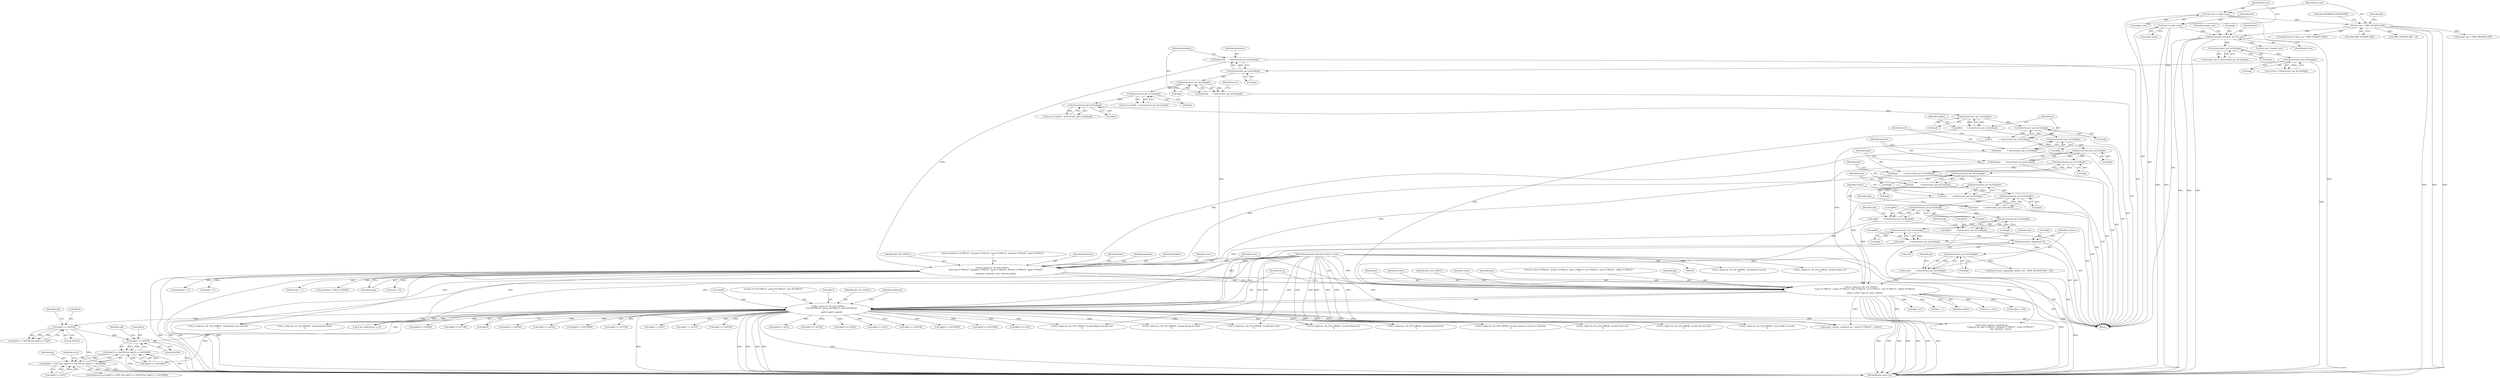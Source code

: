 digraph "0_FFmpeg_441026fcb13ac23aa10edc312bdacb6445a0ad06@array" {
"1000816" [label="(Call,rgb[1] == 0xFF00)"];
"1000311" [label="(Call,av_log(avctx, AV_LOG_DEBUG,\n           \"red %0\"PRIx32\", green %0\"PRIx32\", blue %0\"PRIx32\"\n\",\n           rgb[0], rgb[1], rgb[2]))"];
"1000301" [label="(Call,av_log(avctx, AV_LOG_DEBUG,\n           \"vclass %\"PRIu32\", ncolors %\"PRIu32\", bpp %\"PRIu32\", be %\"PRIu32\", lsize %\"PRIu32\", xoffset %\"PRIu32\"\n\",\n           vclass, ncolors, bpp, be, lsize, xoffset))"];
"1000292" [label="(Call,av_log(avctx, AV_LOG_DEBUG,\n           \"pixformat %\"PRIu32\", pixdepth %\"PRIu32\", bunit %\"PRIu32\", bitorder %\"PRIu32\", bpad %\"PRIu32\"\n\",\n           pixformat, pixdepth, bunit, bitorder, bpad))"];
"1000103" [label="(MethodParameterIn,AVCodecContext *avctx)"];
"1000190" [label="(Call,pixformat     = bytestream2_get_be32u(&gb))"];
"1000192" [label="(Call,bytestream2_get_be32u(&gb))"];
"1000161" [label="(Call,bytestream2_get_be32u(&gb))"];
"1000156" [label="(Call,bytestream2_get_be32u(&gb))"];
"1000149" [label="(Call,bytestream2_init(&gb, buf, buf_size))"];
"1000113" [label="(Call,*buf = avpkt->data)"];
"1000144" [label="(Call,buf_size < XWD_HEADER_SIZE)"];
"1000121" [label="(Call,buf_size = avpkt->size)"];
"1000195" [label="(Call,pixdepth      = bytestream2_get_be32u(&gb))"];
"1000197" [label="(Call,bytestream2_get_be32u(&gb))"];
"1000224" [label="(Call,bunit         = bytestream2_get_be32u(&gb))"];
"1000226" [label="(Call,bytestream2_get_be32u(&gb))"];
"1000221" [label="(Call,bytestream2_get_be32u(&gb))"];
"1000216" [label="(Call,bytestream2_get_be32u(&gb))"];
"1000211" [label="(Call,bytestream2_get_be32u(&gb))"];
"1000204" [label="(Call,bytestream2_get_be32u(&gb))"];
"1000229" [label="(Call,bitorder      = bytestream2_get_be32u(&gb))"];
"1000231" [label="(Call,bytestream2_get_be32u(&gb))"];
"1000234" [label="(Call,bpad          = bytestream2_get_be32u(&gb))"];
"1000236" [label="(Call,bytestream2_get_be32u(&gb))"];
"1000249" [label="(Call,vclass        = bytestream2_get_be32u(&gb))"];
"1000251" [label="(Call,bytestream2_get_be32u(&gb))"];
"1000246" [label="(Call,bytestream2_get_be32u(&gb))"];
"1000241" [label="(Call,bytestream2_get_be32u(&gb))"];
"1000279" [label="(Call,ncolors       = bytestream2_get_be32u(&gb))"];
"1000281" [label="(Call,bytestream2_get_be32u(&gb))"];
"1000275" [label="(Call,bytestream2_skipu(&gb, 8))"];
"1000272" [label="(Call,bytestream2_get_be32u(&gb))"];
"1000265" [label="(Call,bytestream2_get_be32u(&gb))"];
"1000258" [label="(Call,bytestream2_get_be32u(&gb))"];
"1000239" [label="(Call,bpp           = bytestream2_get_be32u(&gb))"];
"1000219" [label="(Call,be            = bytestream2_get_be32u(&gb))"];
"1000244" [label="(Call,lsize         = bytestream2_get_be32u(&gb))"];
"1000214" [label="(Call,xoffset       = bytestream2_get_be32u(&gb))"];
"1000254" [label="(Call,rgb[0]        = bytestream2_get_be32u(&gb))"];
"1000261" [label="(Call,rgb[1]        = bytestream2_get_be32u(&gb))"];
"1000268" [label="(Call,rgb[2]        = bytestream2_get_be32u(&gb))"];
"1000789" [label="(Call,rgb[1] == 0xFF00)"];
"1000815" [label="(Call,rgb[1] == 0xFF00 && rgb[2] == 0xFF0000)"];
"1000809" [label="(Call,rgb[0] == 0xFF && rgb[1] == 0xFF00 && rgb[2] == 0xFF0000)"];
"1000224" [label="(Call,bunit         = bytestream2_get_be32u(&gb))"];
"1000204" [label="(Call,bytestream2_get_be32u(&gb))"];
"1000227" [label="(Call,&gb)"];
"1000177" [label="(Call,buf_size < header_size)"];
"1000241" [label="(Call,bytestream2_get_be32u(&gb))"];
"1000226" [label="(Call,bytestream2_get_be32u(&gb))"];
"1000275" [label="(Call,bytestream2_skipu(&gb, 8))"];
"1000279" [label="(Call,ncolors       = bytestream2_get_be32u(&gb))"];
"1000277" [label="(Identifier,gb)"];
"1000252" [label="(Call,&gb)"];
"1000810" [label="(Call,rgb[0] == 0xFF)"];
"1000757" [label="(Call,rgb[1] == 0xFF00)"];
"1000250" [label="(Identifier,vclass)"];
"1000272" [label="(Call,bytestream2_get_be32u(&gb))"];
"1000815" [label="(Call,rgb[1] == 0xFF00 && rgb[2] == 0xFF0000)"];
"1000364" [label="(Call,av_log(avctx, AV_LOG_ERROR, \"invalid byte order\n\"))"];
"1000302" [label="(Identifier,avctx)"];
"1000428" [label="(Call,av_log(avctx, AV_LOG_ERROR, \"invalid bits per pixel\n\"))"];
"1000375" [label="(Call,av_log(avctx, AV_LOG_ERROR, \"invalid bitmap bit order\n\"))"];
"1000301" [label="(Call,av_log(avctx, AV_LOG_DEBUG,\n           \"vclass %\"PRIu32\", ncolors %\"PRIu32\", bpp %\"PRIu32\", be %\"PRIu32\", lsize %\"PRIu32\", xoffset %\"PRIu32\"\n\",\n           vclass, ncolors, bpp, be, lsize, xoffset))"];
"1000676" [label="(Call,rgb[2] == 0x1F)"];
"1000473" [label="(Call,lsize < rsize)"];
"1000371" [label="(Call,bitorder > 1)"];
"1000298" [label="(Identifier,bunit)"];
"1000180" [label="(Call,header_size < XWD_HEADER_SIZE)"];
"1000297" [label="(Identifier,pixdepth)"];
"1000312" [label="(Identifier,avctx)"];
"1000268" [label="(Call,rgb[2]        = bytestream2_get_be32u(&gb))"];
"1000325" [label="(Call,pixformat > XWD_Z_PIXMAP)"];
"1000225" [label="(Identifier,bunit)"];
"1000308" [label="(Identifier,be)"];
"1000836" [label="(Identifier,gb)"];
"1000246" [label="(Call,bytestream2_get_be32u(&gb))"];
"1001001" [label="(MethodReturn,static int)"];
"1000222" [label="(Call,&gb)"];
"1000270" [label="(Identifier,rgb)"];
"1000258" [label="(Call,bytestream2_get_be32u(&gb))"];
"1000299" [label="(Identifier,bitorder)"];
"1000265" [label="(Call,bytestream2_get_be32u(&gb))"];
"1000671" [label="(Call,rgb[1] == 0x7E0)"];
"1000329" [label="(Call,av_log(avctx, AV_LOG_ERROR, \"invalid pixmap format\n\"))"];
"1000816" [label="(Call,rgb[1] == 0xFF00)"];
"1000123" [label="(Call,avpkt->size)"];
"1000286" [label="(Identifier,gb)"];
"1000788" [label="(Call,rgb[1] == 0xFF00 && rgb[2] == 0xFF)"];
"1000152" [label="(Identifier,buf)"];
"1000115" [label="(Call,avpkt->data)"];
"1000212" [label="(Call,&gb)"];
"1000230" [label="(Identifier,bitorder)"];
"1000439" [label="(Call,av_log(avctx, AV_LOG_ERROR, \"invalid number of entries in colormap\n\"))"];
"1000191" [label="(Identifier,pixformat)"];
"1000261" [label="(Call,rgb[1]        = bytestream2_get_be32u(&gb))"];
"1000159" [label="(Call,version = bytestream2_get_be32u(&gb))"];
"1000198" [label="(Call,&gb)"];
"1000162" [label="(Call,&gb)"];
"1000217" [label="(Call,&gb)"];
"1000157" [label="(Call,&gb)"];
"1000144" [label="(Call,buf_size < XWD_HEADER_SIZE)"];
"1000500" [label="(Call,av_log(avctx, AV_LOG_ERROR, \"input buffer too small\n\"))"];
"1000229" [label="(Call,bitorder      = bytestream2_get_be32u(&gb))"];
"1000259" [label="(Call,&gb)"];
"1000107" [label="(Block,)"];
"1000821" [label="(Call,rgb[2] == 0xFF0000)"];
"1000235" [label="(Identifier,bpad)"];
"1000306" [label="(Identifier,ncolors)"];
"1000326" [label="(Identifier,pixformat)"];
"1000242" [label="(Call,&gb)"];
"1000284" [label="(Call,bytestream2_skipu(&gb, header_size - (XWD_HEADER_SIZE - 20)))"];
"1000282" [label="(Call,&gb)"];
"1000245" [label="(Identifier,lsize)"];
"1000148" [label="(Identifier,AVERROR_INVALIDDATA)"];
"1000153" [label="(Identifier,buf_size)"];
"1000635" [label="(Call,rgb[1] == 0x3E0)"];
"1000300" [label="(Identifier,bpad)"];
"1000303" [label="(Identifier,AV_LOG_DEBUG)"];
"1000232" [label="(Call,&gb)"];
"1000154" [label="(Call,header_size = bytestream2_get_be32u(&gb))"];
"1000305" [label="(Identifier,vclass)"];
"1000216" [label="(Call,bytestream2_get_be32u(&gb))"];
"1000151" [label="(Identifier,gb)"];
"1000169" [label="(Call,av_log(avctx, AV_LOG_ERROR, \"unsupported version\n\"))"];
"1000263" [label="(Identifier,rgb)"];
"1000143" [label="(ControlStructure,if (buf_size < XWD_HEADER_SIZE))"];
"1000190" [label="(Call,pixformat     = bytestream2_get_be32u(&gb))"];
"1000161" [label="(Call,bytestream2_get_be32u(&gb))"];
"1000613" [label="(Call,rgb[2] == 0x1F)"];
"1000254" [label="(Call,rgb[0]        = bytestream2_get_be32u(&gb))"];
"1000114" [label="(Identifier,buf)"];
"1000823" [label="(Identifier,rgb)"];
"1000200" [label="(Call,avctx->width  = bytestream2_get_be32u(&gb))"];
"1000184" [label="(Call,av_log(avctx, AV_LOG_ERROR, \"invalid header size\n\"))"];
"1000309" [label="(Identifier,lsize)"];
"1000435" [label="(Call,ncolors > 256)"];
"1000195" [label="(Call,pixdepth      = bytestream2_get_be32u(&gb))"];
"1000383" [label="(Call,bunit != 8)"];
"1000730" [label="(Call,rgb[1] == 0xFF00)"];
"1000314" [label="(Literal,\"red %0\"PRIx32\", green %0\"PRIx32\", blue %0\"PRIx32\"\n\")"];
"1000155" [label="(Identifier,header_size)"];
"1000809" [label="(Call,rgb[0] == 0xFF && rgb[1] == 0xFF00 && rgb[2] == 0xFF0000)"];
"1000337" [label="(Call,pixdepth == 0)"];
"1000796" [label="(Identifier,rgb)"];
"1000292" [label="(Call,av_log(avctx, AV_LOG_DEBUG,\n           \"pixformat %\"PRIu32\", pixdepth %\"PRIu32\", bunit %\"PRIu32\", bitorder %\"PRIu32\", bpad %\"PRIu32\"\n\",\n           pixformat, pixdepth, bunit, bitorder, bpad))"];
"1000269" [label="(Call,rgb[2])"];
"1000315" [label="(Call,rgb[0])"];
"1000344" [label="(Call,av_log(avctx, AV_LOG_ERROR, \"invalid pixmap depth\n\"))"];
"1000211" [label="(Call,bytestream2_get_be32u(&gb))"];
"1000234" [label="(Call,bpad          = bytestream2_get_be32u(&gb))"];
"1000240" [label="(Identifier,bpp)"];
"1000266" [label="(Call,&gb)"];
"1000790" [label="(Call,rgb[1])"];
"1000197" [label="(Call,bytestream2_get_be32u(&gb))"];
"1000318" [label="(Call,rgb[1])"];
"1000783" [label="(Call,rgb[0] == 0xFF0000)"];
"1000867" [label="(Call,ff_get_buffer(avctx, p, 0))"];
"1000762" [label="(Call,rgb[2] == 0xFF0000)"];
"1000244" [label="(Call,lsize         = bytestream2_get_be32u(&gb))"];
"1000808" [label="(ControlStructure,if (rgb[0] == 0xFF && rgb[1] == 0xFF00 && rgb[2] == 0xFF0000))"];
"1000146" [label="(Identifier,XWD_HEADER_SIZE)"];
"1000121" [label="(Call,buf_size = avpkt->size)"];
"1000817" [label="(Call,rgb[1])"];
"1000794" [label="(Call,rgb[2] == 0xFF)"];
"1000196" [label="(Identifier,pixdepth)"];
"1000793" [label="(Literal,0xFF00)"];
"1000149" [label="(Call,bytestream2_init(&gb, buf, buf_size))"];
"1000293" [label="(Identifier,avctx)"];
"1000304" [label="(Literal,\"vclass %\"PRIu32\", ncolors %\"PRIu32\", bpp %\"PRIu32\", be %\"PRIu32\", lsize %\"PRIu32\", xoffset %\"PRIu32\"\n\")"];
"1000665" [label="(Call,rgb[0] == 0xF800)"];
"1000122" [label="(Identifier,buf_size)"];
"1000394" [label="(Call,av_log(avctx, AV_LOG_ERROR, \"invalid bitmap unit\n\"))"];
"1000602" [label="(Call,rgb[0] == 0x7C00)"];
"1000842" [label="(Call,av_log(avctx, AV_LOG_ERROR, \"invalid visual class\n\"))"];
"1000193" [label="(Call,&gb)"];
"1000207" [label="(Call,avctx->height = bytestream2_get_be32u(&gb))"];
"1000276" [label="(Call,&gb)"];
"1000262" [label="(Call,rgb[1])"];
"1000255" [label="(Call,rgb[0])"];
"1000294" [label="(Identifier,AV_LOG_DEBUG)"];
"1000192" [label="(Call,bytestream2_get_be32u(&gb))"];
"1000289" [label="(Call,XWD_HEADER_SIZE - 20)"];
"1000239" [label="(Call,bpp           = bytestream2_get_be32u(&gb))"];
"1000477" [label="(Call,av_log(avctx, AV_LOG_ERROR, \"invalid bytes per scan-line\n\"))"];
"1000156" [label="(Call,bytestream2_get_be32u(&gb))"];
"1000280" [label="(Identifier,ncolors)"];
"1000321" [label="(Call,rgb[2])"];
"1000703" [label="(Call,rgb[2] == 0xF800)"];
"1000220" [label="(Identifier,be)"];
"1000150" [label="(Call,&gb)"];
"1000313" [label="(Identifier,AV_LOG_DEBUG)"];
"1000608" [label="(Call,rgb[1] == 0x3E0)"];
"1000724" [label="(Call,rgb[0] == 0xFF0000)"];
"1000295" [label="(Literal,\"pixformat %\"PRIu32\", pixdepth %\"PRIu32\", bunit %\"PRIu32\", bitorder %\"PRIu32\", bpad %\"PRIu32\"\n\")"];
"1000296" [label="(Identifier,pixformat)"];
"1000247" [label="(Call,&gb)"];
"1000640" [label="(Call,rgb[2] == 0x7C00)"];
"1000251" [label="(Call,bytestream2_get_be32u(&gb))"];
"1000256" [label="(Identifier,rgb)"];
"1000219" [label="(Call,be            = bytestream2_get_be32u(&gb))"];
"1000145" [label="(Identifier,buf_size)"];
"1000311" [label="(Call,av_log(avctx, AV_LOG_DEBUG,\n           \"red %0\"PRIx32\", green %0\"PRIx32\", blue %0\"PRIx32\"\n\",\n           rgb[0], rgb[1], rgb[2]))"];
"1000214" [label="(Call,xoffset       = bytestream2_get_be32u(&gb))"];
"1000281" [label="(Call,bytestream2_get_be32u(&gb))"];
"1000205" [label="(Call,&gb)"];
"1000402" [label="(Call,bpad != 8)"];
"1000735" [label="(Call,rgb[2] == 0xFF)"];
"1000236" [label="(Call,bytestream2_get_be32u(&gb))"];
"1000249" [label="(Call,vclass        = bytestream2_get_be32u(&gb))"];
"1000413" [label="(Call,av_log(avctx, AV_LOG_ERROR, \"invalid bitmap scan-line pad\n\"))"];
"1000103" [label="(MethodParameterIn,AVCodecContext *avctx)"];
"1000273" [label="(Call,&gb)"];
"1000221" [label="(Call,bytestream2_get_be32u(&gb))"];
"1000231" [label="(Call,bytestream2_get_be32u(&gb))"];
"1000855" [label="(Call,avpriv_request_sample(avctx,\n                              \"Unknown file: bpp %\"PRIu32\", pixdepth %\"PRIu32\", vclass %\"PRIu32\"\",\n                              bpp, pixdepth, vclass))"];
"1000215" [label="(Identifier,xoffset)"];
"1000237" [label="(Call,&gb)"];
"1000698" [label="(Call,rgb[1] == 0x7E0)"];
"1000789" [label="(Call,rgb[1] == 0xFF00)"];
"1000113" [label="(Call,*buf = avpkt->data)"];
"1000820" [label="(Literal,0xFF00)"];
"1000421" [label="(Call,bpp == 0)"];
"1000828" [label="(Identifier,avctx)"];
"1000360" [label="(Call,be > 1)"];
"1000278" [label="(Literal,8)"];
"1000353" [label="(Call,avpriv_request_sample(avctx, \"xoffset %\"PRIu32\"\", xoffset))"];
"1000307" [label="(Identifier,bpp)"];
"1000202" [label="(Identifier,avctx)"];
"1000310" [label="(Identifier,xoffset)"];
"1000816" -> "1000815"  [label="AST: "];
"1000816" -> "1000820"  [label="CFG: "];
"1000817" -> "1000816"  [label="AST: "];
"1000820" -> "1000816"  [label="AST: "];
"1000823" -> "1000816"  [label="CFG: "];
"1000815" -> "1000816"  [label="CFG: "];
"1000816" -> "1001001"  [label="DDG: "];
"1000816" -> "1000815"  [label="DDG: "];
"1000816" -> "1000815"  [label="DDG: "];
"1000311" -> "1000816"  [label="DDG: "];
"1000789" -> "1000816"  [label="DDG: "];
"1000311" -> "1000107"  [label="AST: "];
"1000311" -> "1000321"  [label="CFG: "];
"1000312" -> "1000311"  [label="AST: "];
"1000313" -> "1000311"  [label="AST: "];
"1000314" -> "1000311"  [label="AST: "];
"1000315" -> "1000311"  [label="AST: "];
"1000318" -> "1000311"  [label="AST: "];
"1000321" -> "1000311"  [label="AST: "];
"1000326" -> "1000311"  [label="CFG: "];
"1000311" -> "1001001"  [label="DDG: "];
"1000311" -> "1001001"  [label="DDG: "];
"1000311" -> "1001001"  [label="DDG: "];
"1000311" -> "1001001"  [label="DDG: "];
"1000311" -> "1001001"  [label="DDG: "];
"1000311" -> "1001001"  [label="DDG: "];
"1000301" -> "1000311"  [label="DDG: "];
"1000301" -> "1000311"  [label="DDG: "];
"1000103" -> "1000311"  [label="DDG: "];
"1000254" -> "1000311"  [label="DDG: "];
"1000261" -> "1000311"  [label="DDG: "];
"1000268" -> "1000311"  [label="DDG: "];
"1000311" -> "1000329"  [label="DDG: "];
"1000311" -> "1000344"  [label="DDG: "];
"1000311" -> "1000353"  [label="DDG: "];
"1000311" -> "1000364"  [label="DDG: "];
"1000311" -> "1000375"  [label="DDG: "];
"1000311" -> "1000394"  [label="DDG: "];
"1000311" -> "1000413"  [label="DDG: "];
"1000311" -> "1000428"  [label="DDG: "];
"1000311" -> "1000439"  [label="DDG: "];
"1000311" -> "1000477"  [label="DDG: "];
"1000311" -> "1000500"  [label="DDG: "];
"1000311" -> "1000602"  [label="DDG: "];
"1000311" -> "1000608"  [label="DDG: "];
"1000311" -> "1000613"  [label="DDG: "];
"1000311" -> "1000635"  [label="DDG: "];
"1000311" -> "1000640"  [label="DDG: "];
"1000311" -> "1000665"  [label="DDG: "];
"1000311" -> "1000671"  [label="DDG: "];
"1000311" -> "1000676"  [label="DDG: "];
"1000311" -> "1000698"  [label="DDG: "];
"1000311" -> "1000703"  [label="DDG: "];
"1000311" -> "1000724"  [label="DDG: "];
"1000311" -> "1000730"  [label="DDG: "];
"1000311" -> "1000735"  [label="DDG: "];
"1000311" -> "1000757"  [label="DDG: "];
"1000311" -> "1000762"  [label="DDG: "];
"1000311" -> "1000783"  [label="DDG: "];
"1000311" -> "1000789"  [label="DDG: "];
"1000311" -> "1000794"  [label="DDG: "];
"1000311" -> "1000821"  [label="DDG: "];
"1000311" -> "1000842"  [label="DDG: "];
"1000311" -> "1000855"  [label="DDG: "];
"1000311" -> "1000867"  [label="DDG: "];
"1000301" -> "1000107"  [label="AST: "];
"1000301" -> "1000310"  [label="CFG: "];
"1000302" -> "1000301"  [label="AST: "];
"1000303" -> "1000301"  [label="AST: "];
"1000304" -> "1000301"  [label="AST: "];
"1000305" -> "1000301"  [label="AST: "];
"1000306" -> "1000301"  [label="AST: "];
"1000307" -> "1000301"  [label="AST: "];
"1000308" -> "1000301"  [label="AST: "];
"1000309" -> "1000301"  [label="AST: "];
"1000310" -> "1000301"  [label="AST: "];
"1000312" -> "1000301"  [label="CFG: "];
"1000301" -> "1001001"  [label="DDG: "];
"1000301" -> "1001001"  [label="DDG: "];
"1000301" -> "1001001"  [label="DDG: "];
"1000301" -> "1001001"  [label="DDG: "];
"1000301" -> "1001001"  [label="DDG: "];
"1000301" -> "1001001"  [label="DDG: "];
"1000301" -> "1001001"  [label="DDG: "];
"1000292" -> "1000301"  [label="DDG: "];
"1000292" -> "1000301"  [label="DDG: "];
"1000103" -> "1000301"  [label="DDG: "];
"1000249" -> "1000301"  [label="DDG: "];
"1000279" -> "1000301"  [label="DDG: "];
"1000239" -> "1000301"  [label="DDG: "];
"1000219" -> "1000301"  [label="DDG: "];
"1000244" -> "1000301"  [label="DDG: "];
"1000214" -> "1000301"  [label="DDG: "];
"1000301" -> "1000353"  [label="DDG: "];
"1000301" -> "1000360"  [label="DDG: "];
"1000301" -> "1000421"  [label="DDG: "];
"1000301" -> "1000435"  [label="DDG: "];
"1000301" -> "1000473"  [label="DDG: "];
"1000301" -> "1000855"  [label="DDG: "];
"1000292" -> "1000107"  [label="AST: "];
"1000292" -> "1000300"  [label="CFG: "];
"1000293" -> "1000292"  [label="AST: "];
"1000294" -> "1000292"  [label="AST: "];
"1000295" -> "1000292"  [label="AST: "];
"1000296" -> "1000292"  [label="AST: "];
"1000297" -> "1000292"  [label="AST: "];
"1000298" -> "1000292"  [label="AST: "];
"1000299" -> "1000292"  [label="AST: "];
"1000300" -> "1000292"  [label="AST: "];
"1000302" -> "1000292"  [label="CFG: "];
"1000292" -> "1001001"  [label="DDG: "];
"1000292" -> "1001001"  [label="DDG: "];
"1000292" -> "1001001"  [label="DDG: "];
"1000292" -> "1001001"  [label="DDG: "];
"1000292" -> "1001001"  [label="DDG: "];
"1000103" -> "1000292"  [label="DDG: "];
"1000190" -> "1000292"  [label="DDG: "];
"1000195" -> "1000292"  [label="DDG: "];
"1000224" -> "1000292"  [label="DDG: "];
"1000229" -> "1000292"  [label="DDG: "];
"1000234" -> "1000292"  [label="DDG: "];
"1000292" -> "1000325"  [label="DDG: "];
"1000292" -> "1000337"  [label="DDG: "];
"1000292" -> "1000371"  [label="DDG: "];
"1000292" -> "1000383"  [label="DDG: "];
"1000292" -> "1000402"  [label="DDG: "];
"1000103" -> "1000102"  [label="AST: "];
"1000103" -> "1001001"  [label="DDG: "];
"1000103" -> "1000169"  [label="DDG: "];
"1000103" -> "1000184"  [label="DDG: "];
"1000103" -> "1000329"  [label="DDG: "];
"1000103" -> "1000344"  [label="DDG: "];
"1000103" -> "1000353"  [label="DDG: "];
"1000103" -> "1000364"  [label="DDG: "];
"1000103" -> "1000375"  [label="DDG: "];
"1000103" -> "1000394"  [label="DDG: "];
"1000103" -> "1000413"  [label="DDG: "];
"1000103" -> "1000428"  [label="DDG: "];
"1000103" -> "1000439"  [label="DDG: "];
"1000103" -> "1000477"  [label="DDG: "];
"1000103" -> "1000500"  [label="DDG: "];
"1000103" -> "1000842"  [label="DDG: "];
"1000103" -> "1000855"  [label="DDG: "];
"1000103" -> "1000867"  [label="DDG: "];
"1000190" -> "1000107"  [label="AST: "];
"1000190" -> "1000192"  [label="CFG: "];
"1000191" -> "1000190"  [label="AST: "];
"1000192" -> "1000190"  [label="AST: "];
"1000196" -> "1000190"  [label="CFG: "];
"1000192" -> "1000190"  [label="DDG: "];
"1000192" -> "1000193"  [label="CFG: "];
"1000193" -> "1000192"  [label="AST: "];
"1000161" -> "1000192"  [label="DDG: "];
"1000192" -> "1000197"  [label="DDG: "];
"1000161" -> "1000159"  [label="AST: "];
"1000161" -> "1000162"  [label="CFG: "];
"1000162" -> "1000161"  [label="AST: "];
"1000159" -> "1000161"  [label="CFG: "];
"1000161" -> "1001001"  [label="DDG: "];
"1000161" -> "1000159"  [label="DDG: "];
"1000156" -> "1000161"  [label="DDG: "];
"1000156" -> "1000154"  [label="AST: "];
"1000156" -> "1000157"  [label="CFG: "];
"1000157" -> "1000156"  [label="AST: "];
"1000154" -> "1000156"  [label="CFG: "];
"1000156" -> "1000154"  [label="DDG: "];
"1000149" -> "1000156"  [label="DDG: "];
"1000149" -> "1000107"  [label="AST: "];
"1000149" -> "1000153"  [label="CFG: "];
"1000150" -> "1000149"  [label="AST: "];
"1000152" -> "1000149"  [label="AST: "];
"1000153" -> "1000149"  [label="AST: "];
"1000155" -> "1000149"  [label="CFG: "];
"1000149" -> "1001001"  [label="DDG: "];
"1000149" -> "1001001"  [label="DDG: "];
"1000149" -> "1001001"  [label="DDG: "];
"1000113" -> "1000149"  [label="DDG: "];
"1000144" -> "1000149"  [label="DDG: "];
"1000149" -> "1000177"  [label="DDG: "];
"1000113" -> "1000107"  [label="AST: "];
"1000113" -> "1000115"  [label="CFG: "];
"1000114" -> "1000113"  [label="AST: "];
"1000115" -> "1000113"  [label="AST: "];
"1000122" -> "1000113"  [label="CFG: "];
"1000113" -> "1001001"  [label="DDG: "];
"1000113" -> "1001001"  [label="DDG: "];
"1000144" -> "1000143"  [label="AST: "];
"1000144" -> "1000146"  [label="CFG: "];
"1000145" -> "1000144"  [label="AST: "];
"1000146" -> "1000144"  [label="AST: "];
"1000148" -> "1000144"  [label="CFG: "];
"1000151" -> "1000144"  [label="CFG: "];
"1000144" -> "1001001"  [label="DDG: "];
"1000144" -> "1001001"  [label="DDG: "];
"1000144" -> "1001001"  [label="DDG: "];
"1000121" -> "1000144"  [label="DDG: "];
"1000144" -> "1000180"  [label="DDG: "];
"1000144" -> "1000289"  [label="DDG: "];
"1000121" -> "1000107"  [label="AST: "];
"1000121" -> "1000123"  [label="CFG: "];
"1000122" -> "1000121"  [label="AST: "];
"1000123" -> "1000121"  [label="AST: "];
"1000145" -> "1000121"  [label="CFG: "];
"1000121" -> "1001001"  [label="DDG: "];
"1000195" -> "1000107"  [label="AST: "];
"1000195" -> "1000197"  [label="CFG: "];
"1000196" -> "1000195"  [label="AST: "];
"1000197" -> "1000195"  [label="AST: "];
"1000202" -> "1000195"  [label="CFG: "];
"1000197" -> "1000195"  [label="DDG: "];
"1000197" -> "1000198"  [label="CFG: "];
"1000198" -> "1000197"  [label="AST: "];
"1000197" -> "1000204"  [label="DDG: "];
"1000224" -> "1000107"  [label="AST: "];
"1000224" -> "1000226"  [label="CFG: "];
"1000225" -> "1000224"  [label="AST: "];
"1000226" -> "1000224"  [label="AST: "];
"1000230" -> "1000224"  [label="CFG: "];
"1000226" -> "1000224"  [label="DDG: "];
"1000226" -> "1000227"  [label="CFG: "];
"1000227" -> "1000226"  [label="AST: "];
"1000221" -> "1000226"  [label="DDG: "];
"1000226" -> "1000231"  [label="DDG: "];
"1000221" -> "1000219"  [label="AST: "];
"1000221" -> "1000222"  [label="CFG: "];
"1000222" -> "1000221"  [label="AST: "];
"1000219" -> "1000221"  [label="CFG: "];
"1000221" -> "1000219"  [label="DDG: "];
"1000216" -> "1000221"  [label="DDG: "];
"1000216" -> "1000214"  [label="AST: "];
"1000216" -> "1000217"  [label="CFG: "];
"1000217" -> "1000216"  [label="AST: "];
"1000214" -> "1000216"  [label="CFG: "];
"1000216" -> "1000214"  [label="DDG: "];
"1000211" -> "1000216"  [label="DDG: "];
"1000211" -> "1000207"  [label="AST: "];
"1000211" -> "1000212"  [label="CFG: "];
"1000212" -> "1000211"  [label="AST: "];
"1000207" -> "1000211"  [label="CFG: "];
"1000211" -> "1000207"  [label="DDG: "];
"1000204" -> "1000211"  [label="DDG: "];
"1000204" -> "1000200"  [label="AST: "];
"1000204" -> "1000205"  [label="CFG: "];
"1000205" -> "1000204"  [label="AST: "];
"1000200" -> "1000204"  [label="CFG: "];
"1000204" -> "1000200"  [label="DDG: "];
"1000229" -> "1000107"  [label="AST: "];
"1000229" -> "1000231"  [label="CFG: "];
"1000230" -> "1000229"  [label="AST: "];
"1000231" -> "1000229"  [label="AST: "];
"1000235" -> "1000229"  [label="CFG: "];
"1000231" -> "1000229"  [label="DDG: "];
"1000231" -> "1000232"  [label="CFG: "];
"1000232" -> "1000231"  [label="AST: "];
"1000231" -> "1000236"  [label="DDG: "];
"1000234" -> "1000107"  [label="AST: "];
"1000234" -> "1000236"  [label="CFG: "];
"1000235" -> "1000234"  [label="AST: "];
"1000236" -> "1000234"  [label="AST: "];
"1000240" -> "1000234"  [label="CFG: "];
"1000236" -> "1000234"  [label="DDG: "];
"1000236" -> "1000237"  [label="CFG: "];
"1000237" -> "1000236"  [label="AST: "];
"1000236" -> "1000241"  [label="DDG: "];
"1000249" -> "1000107"  [label="AST: "];
"1000249" -> "1000251"  [label="CFG: "];
"1000250" -> "1000249"  [label="AST: "];
"1000251" -> "1000249"  [label="AST: "];
"1000256" -> "1000249"  [label="CFG: "];
"1000251" -> "1000249"  [label="DDG: "];
"1000251" -> "1000252"  [label="CFG: "];
"1000252" -> "1000251"  [label="AST: "];
"1000246" -> "1000251"  [label="DDG: "];
"1000251" -> "1000258"  [label="DDG: "];
"1000246" -> "1000244"  [label="AST: "];
"1000246" -> "1000247"  [label="CFG: "];
"1000247" -> "1000246"  [label="AST: "];
"1000244" -> "1000246"  [label="CFG: "];
"1000246" -> "1000244"  [label="DDG: "];
"1000241" -> "1000246"  [label="DDG: "];
"1000241" -> "1000239"  [label="AST: "];
"1000241" -> "1000242"  [label="CFG: "];
"1000242" -> "1000241"  [label="AST: "];
"1000239" -> "1000241"  [label="CFG: "];
"1000241" -> "1000239"  [label="DDG: "];
"1000279" -> "1000107"  [label="AST: "];
"1000279" -> "1000281"  [label="CFG: "];
"1000280" -> "1000279"  [label="AST: "];
"1000281" -> "1000279"  [label="AST: "];
"1000286" -> "1000279"  [label="CFG: "];
"1000279" -> "1001001"  [label="DDG: "];
"1000281" -> "1000279"  [label="DDG: "];
"1000281" -> "1000282"  [label="CFG: "];
"1000282" -> "1000281"  [label="AST: "];
"1000275" -> "1000281"  [label="DDG: "];
"1000281" -> "1000284"  [label="DDG: "];
"1000275" -> "1000107"  [label="AST: "];
"1000275" -> "1000278"  [label="CFG: "];
"1000276" -> "1000275"  [label="AST: "];
"1000278" -> "1000275"  [label="AST: "];
"1000280" -> "1000275"  [label="CFG: "];
"1000275" -> "1001001"  [label="DDG: "];
"1000272" -> "1000275"  [label="DDG: "];
"1000272" -> "1000268"  [label="AST: "];
"1000272" -> "1000273"  [label="CFG: "];
"1000273" -> "1000272"  [label="AST: "];
"1000268" -> "1000272"  [label="CFG: "];
"1000272" -> "1000268"  [label="DDG: "];
"1000265" -> "1000272"  [label="DDG: "];
"1000265" -> "1000261"  [label="AST: "];
"1000265" -> "1000266"  [label="CFG: "];
"1000266" -> "1000265"  [label="AST: "];
"1000261" -> "1000265"  [label="CFG: "];
"1000265" -> "1000261"  [label="DDG: "];
"1000258" -> "1000265"  [label="DDG: "];
"1000258" -> "1000254"  [label="AST: "];
"1000258" -> "1000259"  [label="CFG: "];
"1000259" -> "1000258"  [label="AST: "];
"1000254" -> "1000258"  [label="CFG: "];
"1000258" -> "1000254"  [label="DDG: "];
"1000239" -> "1000107"  [label="AST: "];
"1000240" -> "1000239"  [label="AST: "];
"1000245" -> "1000239"  [label="CFG: "];
"1000219" -> "1000107"  [label="AST: "];
"1000220" -> "1000219"  [label="AST: "];
"1000225" -> "1000219"  [label="CFG: "];
"1000244" -> "1000107"  [label="AST: "];
"1000245" -> "1000244"  [label="AST: "];
"1000250" -> "1000244"  [label="CFG: "];
"1000214" -> "1000107"  [label="AST: "];
"1000215" -> "1000214"  [label="AST: "];
"1000220" -> "1000214"  [label="CFG: "];
"1000254" -> "1000107"  [label="AST: "];
"1000255" -> "1000254"  [label="AST: "];
"1000263" -> "1000254"  [label="CFG: "];
"1000261" -> "1000107"  [label="AST: "];
"1000262" -> "1000261"  [label="AST: "];
"1000270" -> "1000261"  [label="CFG: "];
"1000268" -> "1000107"  [label="AST: "];
"1000269" -> "1000268"  [label="AST: "];
"1000277" -> "1000268"  [label="CFG: "];
"1000789" -> "1000788"  [label="AST: "];
"1000789" -> "1000793"  [label="CFG: "];
"1000790" -> "1000789"  [label="AST: "];
"1000793" -> "1000789"  [label="AST: "];
"1000796" -> "1000789"  [label="CFG: "];
"1000788" -> "1000789"  [label="CFG: "];
"1000789" -> "1001001"  [label="DDG: "];
"1000789" -> "1000788"  [label="DDG: "];
"1000789" -> "1000788"  [label="DDG: "];
"1000815" -> "1000809"  [label="AST: "];
"1000815" -> "1000821"  [label="CFG: "];
"1000821" -> "1000815"  [label="AST: "];
"1000809" -> "1000815"  [label="CFG: "];
"1000815" -> "1001001"  [label="DDG: "];
"1000815" -> "1001001"  [label="DDG: "];
"1000815" -> "1000809"  [label="DDG: "];
"1000815" -> "1000809"  [label="DDG: "];
"1000821" -> "1000815"  [label="DDG: "];
"1000821" -> "1000815"  [label="DDG: "];
"1000809" -> "1000808"  [label="AST: "];
"1000809" -> "1000810"  [label="CFG: "];
"1000810" -> "1000809"  [label="AST: "];
"1000828" -> "1000809"  [label="CFG: "];
"1000836" -> "1000809"  [label="CFG: "];
"1000809" -> "1001001"  [label="DDG: "];
"1000809" -> "1001001"  [label="DDG: "];
"1000809" -> "1001001"  [label="DDG: "];
"1000810" -> "1000809"  [label="DDG: "];
"1000810" -> "1000809"  [label="DDG: "];
}
